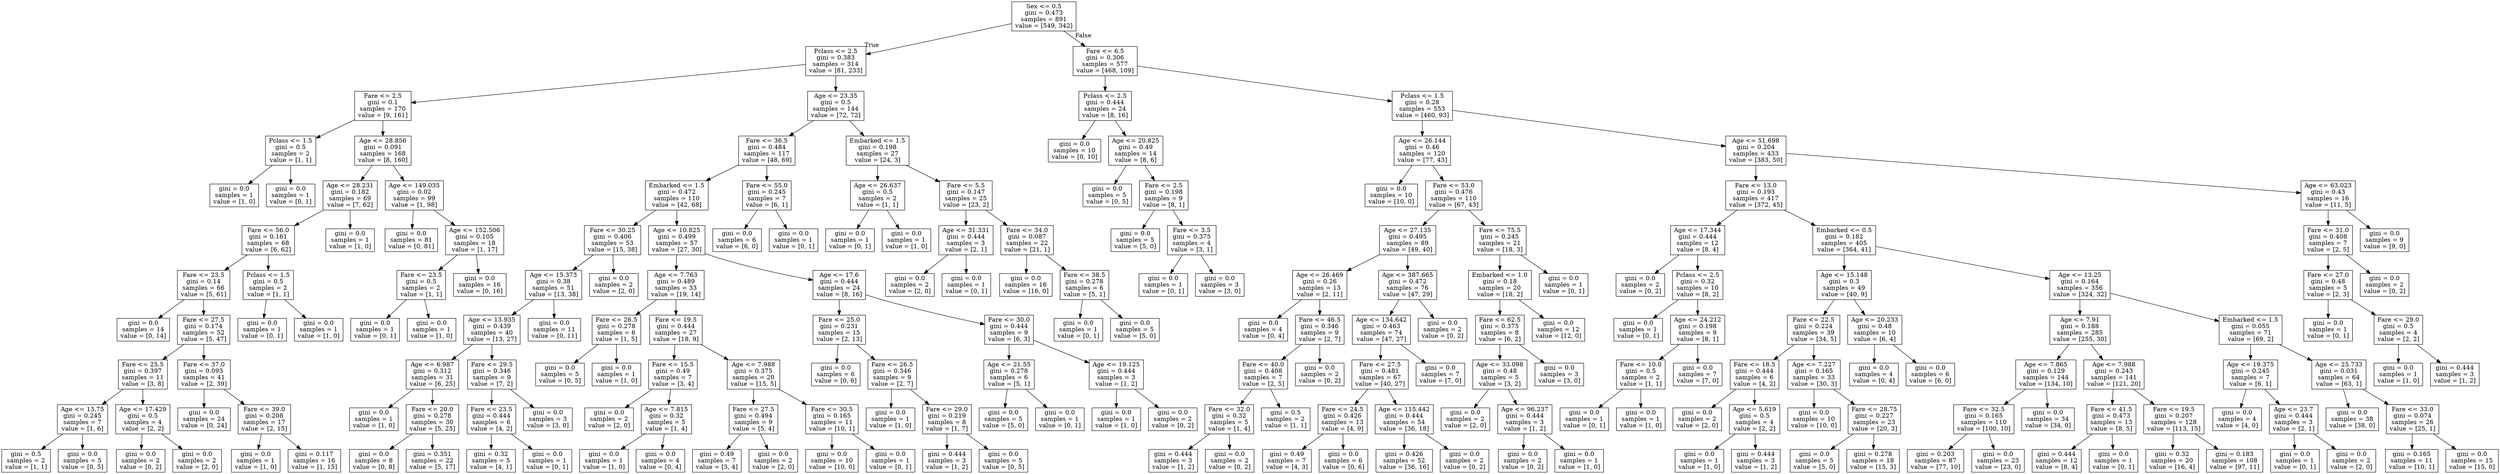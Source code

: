 digraph Tree {
node [shape=box] ;
0 [label="Sex <= 0.5\ngini = 0.473\nsamples = 891\nvalue = [549, 342]"] ;
1 [label="Pclass <= 2.5\ngini = 0.383\nsamples = 314\nvalue = [81, 233]"] ;
0 -> 1 [labeldistance=2.5, labelangle=45, headlabel="True"] ;
2 [label="Fare <= 2.5\ngini = 0.1\nsamples = 170\nvalue = [9, 161]"] ;
1 -> 2 ;
3 [label="Pclass <= 1.5\ngini = 0.5\nsamples = 2\nvalue = [1, 1]"] ;
2 -> 3 ;
4 [label="gini = 0.0\nsamples = 1\nvalue = [1, 0]"] ;
3 -> 4 ;
5 [label="gini = 0.0\nsamples = 1\nvalue = [0, 1]"] ;
3 -> 5 ;
6 [label="Age <= 28.856\ngini = 0.091\nsamples = 168\nvalue = [8, 160]"] ;
2 -> 6 ;
7 [label="Age <= 28.231\ngini = 0.182\nsamples = 69\nvalue = [7, 62]"] ;
6 -> 7 ;
8 [label="Fare <= 56.0\ngini = 0.161\nsamples = 68\nvalue = [6, 62]"] ;
7 -> 8 ;
9 [label="Fare <= 23.5\ngini = 0.14\nsamples = 66\nvalue = [5, 61]"] ;
8 -> 9 ;
10 [label="gini = 0.0\nsamples = 14\nvalue = [0, 14]"] ;
9 -> 10 ;
11 [label="Fare <= 27.5\ngini = 0.174\nsamples = 52\nvalue = [5, 47]"] ;
9 -> 11 ;
12 [label="Fare <= 25.5\ngini = 0.397\nsamples = 11\nvalue = [3, 8]"] ;
11 -> 12 ;
13 [label="Age <= 13.75\ngini = 0.245\nsamples = 7\nvalue = [1, 6]"] ;
12 -> 13 ;
14 [label="gini = 0.5\nsamples = 2\nvalue = [1, 1]"] ;
13 -> 14 ;
15 [label="gini = 0.0\nsamples = 5\nvalue = [0, 5]"] ;
13 -> 15 ;
16 [label="Age <= 17.429\ngini = 0.5\nsamples = 4\nvalue = [2, 2]"] ;
12 -> 16 ;
17 [label="gini = 0.0\nsamples = 2\nvalue = [0, 2]"] ;
16 -> 17 ;
18 [label="gini = 0.0\nsamples = 2\nvalue = [2, 0]"] ;
16 -> 18 ;
19 [label="Fare <= 37.0\ngini = 0.093\nsamples = 41\nvalue = [2, 39]"] ;
11 -> 19 ;
20 [label="gini = 0.0\nsamples = 24\nvalue = [0, 24]"] ;
19 -> 20 ;
21 [label="Fare <= 39.0\ngini = 0.208\nsamples = 17\nvalue = [2, 15]"] ;
19 -> 21 ;
22 [label="gini = 0.0\nsamples = 1\nvalue = [1, 0]"] ;
21 -> 22 ;
23 [label="gini = 0.117\nsamples = 16\nvalue = [1, 15]"] ;
21 -> 23 ;
24 [label="Pclass <= 1.5\ngini = 0.5\nsamples = 2\nvalue = [1, 1]"] ;
8 -> 24 ;
25 [label="gini = 0.0\nsamples = 1\nvalue = [0, 1]"] ;
24 -> 25 ;
26 [label="gini = 0.0\nsamples = 1\nvalue = [1, 0]"] ;
24 -> 26 ;
27 [label="gini = 0.0\nsamples = 1\nvalue = [1, 0]"] ;
7 -> 27 ;
28 [label="Age <= 149.035\ngini = 0.02\nsamples = 99\nvalue = [1, 98]"] ;
6 -> 28 ;
29 [label="gini = 0.0\nsamples = 81\nvalue = [0, 81]"] ;
28 -> 29 ;
30 [label="Age <= 152.506\ngini = 0.105\nsamples = 18\nvalue = [1, 17]"] ;
28 -> 30 ;
31 [label="Fare <= 23.5\ngini = 0.5\nsamples = 2\nvalue = [1, 1]"] ;
30 -> 31 ;
32 [label="gini = 0.0\nsamples = 1\nvalue = [0, 1]"] ;
31 -> 32 ;
33 [label="gini = 0.0\nsamples = 1\nvalue = [1, 0]"] ;
31 -> 33 ;
34 [label="gini = 0.0\nsamples = 16\nvalue = [0, 16]"] ;
30 -> 34 ;
35 [label="Age <= 23.35\ngini = 0.5\nsamples = 144\nvalue = [72, 72]"] ;
1 -> 35 ;
36 [label="Fare <= 36.5\ngini = 0.484\nsamples = 117\nvalue = [48, 69]"] ;
35 -> 36 ;
37 [label="Embarked <= 1.5\ngini = 0.472\nsamples = 110\nvalue = [42, 68]"] ;
36 -> 37 ;
38 [label="Fare <= 30.25\ngini = 0.406\nsamples = 53\nvalue = [15, 38]"] ;
37 -> 38 ;
39 [label="Age <= 15.373\ngini = 0.38\nsamples = 51\nvalue = [13, 38]"] ;
38 -> 39 ;
40 [label="Age <= 13.935\ngini = 0.439\nsamples = 40\nvalue = [13, 27]"] ;
39 -> 40 ;
41 [label="Age <= 6.987\ngini = 0.312\nsamples = 31\nvalue = [6, 25]"] ;
40 -> 41 ;
42 [label="gini = 0.0\nsamples = 1\nvalue = [1, 0]"] ;
41 -> 42 ;
43 [label="Fare <= 20.0\ngini = 0.278\nsamples = 30\nvalue = [5, 25]"] ;
41 -> 43 ;
44 [label="gini = 0.0\nsamples = 8\nvalue = [0, 8]"] ;
43 -> 44 ;
45 [label="gini = 0.351\nsamples = 22\nvalue = [5, 17]"] ;
43 -> 45 ;
46 [label="Fare <= 29.5\ngini = 0.346\nsamples = 9\nvalue = [7, 2]"] ;
40 -> 46 ;
47 [label="Fare <= 23.5\ngini = 0.444\nsamples = 6\nvalue = [4, 2]"] ;
46 -> 47 ;
48 [label="gini = 0.32\nsamples = 5\nvalue = [4, 1]"] ;
47 -> 48 ;
49 [label="gini = 0.0\nsamples = 1\nvalue = [0, 1]"] ;
47 -> 49 ;
50 [label="gini = 0.0\nsamples = 3\nvalue = [3, 0]"] ;
46 -> 50 ;
51 [label="gini = 0.0\nsamples = 11\nvalue = [0, 11]"] ;
39 -> 51 ;
52 [label="gini = 0.0\nsamples = 2\nvalue = [2, 0]"] ;
38 -> 52 ;
53 [label="Age <= 10.825\ngini = 0.499\nsamples = 57\nvalue = [27, 30]"] ;
37 -> 53 ;
54 [label="Age <= 7.763\ngini = 0.489\nsamples = 33\nvalue = [19, 14]"] ;
53 -> 54 ;
55 [label="Fare <= 26.5\ngini = 0.278\nsamples = 6\nvalue = [1, 5]"] ;
54 -> 55 ;
56 [label="gini = 0.0\nsamples = 5\nvalue = [0, 5]"] ;
55 -> 56 ;
57 [label="gini = 0.0\nsamples = 1\nvalue = [1, 0]"] ;
55 -> 57 ;
58 [label="Fare <= 19.5\ngini = 0.444\nsamples = 27\nvalue = [18, 9]"] ;
54 -> 58 ;
59 [label="Fare <= 15.5\ngini = 0.49\nsamples = 7\nvalue = [3, 4]"] ;
58 -> 59 ;
60 [label="gini = 0.0\nsamples = 2\nvalue = [2, 0]"] ;
59 -> 60 ;
61 [label="Age <= 7.815\ngini = 0.32\nsamples = 5\nvalue = [1, 4]"] ;
59 -> 61 ;
62 [label="gini = 0.0\nsamples = 1\nvalue = [1, 0]"] ;
61 -> 62 ;
63 [label="gini = 0.0\nsamples = 4\nvalue = [0, 4]"] ;
61 -> 63 ;
64 [label="Age <= 7.988\ngini = 0.375\nsamples = 20\nvalue = [15, 5]"] ;
58 -> 64 ;
65 [label="Fare <= 27.5\ngini = 0.494\nsamples = 9\nvalue = [5, 4]"] ;
64 -> 65 ;
66 [label="gini = 0.49\nsamples = 7\nvalue = [3, 4]"] ;
65 -> 66 ;
67 [label="gini = 0.0\nsamples = 2\nvalue = [2, 0]"] ;
65 -> 67 ;
68 [label="Fare <= 30.5\ngini = 0.165\nsamples = 11\nvalue = [10, 1]"] ;
64 -> 68 ;
69 [label="gini = 0.0\nsamples = 10\nvalue = [10, 0]"] ;
68 -> 69 ;
70 [label="gini = 0.0\nsamples = 1\nvalue = [0, 1]"] ;
68 -> 70 ;
71 [label="Age <= 17.6\ngini = 0.444\nsamples = 24\nvalue = [8, 16]"] ;
53 -> 71 ;
72 [label="Fare <= 25.0\ngini = 0.231\nsamples = 15\nvalue = [2, 13]"] ;
71 -> 72 ;
73 [label="gini = 0.0\nsamples = 6\nvalue = [0, 6]"] ;
72 -> 73 ;
74 [label="Fare <= 26.5\ngini = 0.346\nsamples = 9\nvalue = [2, 7]"] ;
72 -> 74 ;
75 [label="gini = 0.0\nsamples = 1\nvalue = [1, 0]"] ;
74 -> 75 ;
76 [label="Fare <= 29.0\ngini = 0.219\nsamples = 8\nvalue = [1, 7]"] ;
74 -> 76 ;
77 [label="gini = 0.444\nsamples = 3\nvalue = [1, 2]"] ;
76 -> 77 ;
78 [label="gini = 0.0\nsamples = 5\nvalue = [0, 5]"] ;
76 -> 78 ;
79 [label="Fare <= 30.0\ngini = 0.444\nsamples = 9\nvalue = [6, 3]"] ;
71 -> 79 ;
80 [label="Age <= 21.55\ngini = 0.278\nsamples = 6\nvalue = [5, 1]"] ;
79 -> 80 ;
81 [label="gini = 0.0\nsamples = 5\nvalue = [5, 0]"] ;
80 -> 81 ;
82 [label="gini = 0.0\nsamples = 1\nvalue = [0, 1]"] ;
80 -> 82 ;
83 [label="Age <= 19.125\ngini = 0.444\nsamples = 3\nvalue = [1, 2]"] ;
79 -> 83 ;
84 [label="gini = 0.0\nsamples = 1\nvalue = [1, 0]"] ;
83 -> 84 ;
85 [label="gini = 0.0\nsamples = 2\nvalue = [0, 2]"] ;
83 -> 85 ;
86 [label="Fare <= 55.0\ngini = 0.245\nsamples = 7\nvalue = [6, 1]"] ;
36 -> 86 ;
87 [label="gini = 0.0\nsamples = 6\nvalue = [6, 0]"] ;
86 -> 87 ;
88 [label="gini = 0.0\nsamples = 1\nvalue = [0, 1]"] ;
86 -> 88 ;
89 [label="Embarked <= 1.5\ngini = 0.198\nsamples = 27\nvalue = [24, 3]"] ;
35 -> 89 ;
90 [label="Age <= 26.637\ngini = 0.5\nsamples = 2\nvalue = [1, 1]"] ;
89 -> 90 ;
91 [label="gini = 0.0\nsamples = 1\nvalue = [0, 1]"] ;
90 -> 91 ;
92 [label="gini = 0.0\nsamples = 1\nvalue = [1, 0]"] ;
90 -> 92 ;
93 [label="Fare <= 5.5\ngini = 0.147\nsamples = 25\nvalue = [23, 2]"] ;
89 -> 93 ;
94 [label="Age <= 31.331\ngini = 0.444\nsamples = 3\nvalue = [2, 1]"] ;
93 -> 94 ;
95 [label="gini = 0.0\nsamples = 2\nvalue = [2, 0]"] ;
94 -> 95 ;
96 [label="gini = 0.0\nsamples = 1\nvalue = [0, 1]"] ;
94 -> 96 ;
97 [label="Fare <= 34.0\ngini = 0.087\nsamples = 22\nvalue = [21, 1]"] ;
93 -> 97 ;
98 [label="gini = 0.0\nsamples = 16\nvalue = [16, 0]"] ;
97 -> 98 ;
99 [label="Fare <= 38.5\ngini = 0.278\nsamples = 6\nvalue = [5, 1]"] ;
97 -> 99 ;
100 [label="gini = 0.0\nsamples = 1\nvalue = [0, 1]"] ;
99 -> 100 ;
101 [label="gini = 0.0\nsamples = 5\nvalue = [5, 0]"] ;
99 -> 101 ;
102 [label="Fare <= 6.5\ngini = 0.306\nsamples = 577\nvalue = [468, 109]"] ;
0 -> 102 [labeldistance=2.5, labelangle=-45, headlabel="False"] ;
103 [label="Pclass <= 2.5\ngini = 0.444\nsamples = 24\nvalue = [8, 16]"] ;
102 -> 103 ;
104 [label="gini = 0.0\nsamples = 10\nvalue = [0, 10]"] ;
103 -> 104 ;
105 [label="Age <= 20.825\ngini = 0.49\nsamples = 14\nvalue = [8, 6]"] ;
103 -> 105 ;
106 [label="gini = 0.0\nsamples = 5\nvalue = [0, 5]"] ;
105 -> 106 ;
107 [label="Fare <= 2.5\ngini = 0.198\nsamples = 9\nvalue = [8, 1]"] ;
105 -> 107 ;
108 [label="gini = 0.0\nsamples = 5\nvalue = [5, 0]"] ;
107 -> 108 ;
109 [label="Fare <= 3.5\ngini = 0.375\nsamples = 4\nvalue = [3, 1]"] ;
107 -> 109 ;
110 [label="gini = 0.0\nsamples = 1\nvalue = [0, 1]"] ;
109 -> 110 ;
111 [label="gini = 0.0\nsamples = 3\nvalue = [3, 0]"] ;
109 -> 111 ;
112 [label="Pclass <= 1.5\ngini = 0.28\nsamples = 553\nvalue = [460, 93]"] ;
102 -> 112 ;
113 [label="Age <= 26.144\ngini = 0.46\nsamples = 120\nvalue = [77, 43]"] ;
112 -> 113 ;
114 [label="gini = 0.0\nsamples = 10\nvalue = [10, 0]"] ;
113 -> 114 ;
115 [label="Fare <= 53.0\ngini = 0.476\nsamples = 110\nvalue = [67, 43]"] ;
113 -> 115 ;
116 [label="Age <= 27.135\ngini = 0.495\nsamples = 89\nvalue = [49, 40]"] ;
115 -> 116 ;
117 [label="Age <= 26.469\ngini = 0.26\nsamples = 13\nvalue = [2, 11]"] ;
116 -> 117 ;
118 [label="gini = 0.0\nsamples = 4\nvalue = [0, 4]"] ;
117 -> 118 ;
119 [label="Fare <= 46.5\ngini = 0.346\nsamples = 9\nvalue = [2, 7]"] ;
117 -> 119 ;
120 [label="Fare <= 40.0\ngini = 0.408\nsamples = 7\nvalue = [2, 5]"] ;
119 -> 120 ;
121 [label="Fare <= 32.0\ngini = 0.32\nsamples = 5\nvalue = [1, 4]"] ;
120 -> 121 ;
122 [label="gini = 0.444\nsamples = 3\nvalue = [1, 2]"] ;
121 -> 122 ;
123 [label="gini = 0.0\nsamples = 2\nvalue = [0, 2]"] ;
121 -> 123 ;
124 [label="gini = 0.5\nsamples = 2\nvalue = [1, 1]"] ;
120 -> 124 ;
125 [label="gini = 0.0\nsamples = 2\nvalue = [0, 2]"] ;
119 -> 125 ;
126 [label="Age <= 387.665\ngini = 0.472\nsamples = 76\nvalue = [47, 29]"] ;
116 -> 126 ;
127 [label="Age <= 134.642\ngini = 0.463\nsamples = 74\nvalue = [47, 27]"] ;
126 -> 127 ;
128 [label="Fare <= 27.5\ngini = 0.481\nsamples = 67\nvalue = [40, 27]"] ;
127 -> 128 ;
129 [label="Fare <= 24.5\ngini = 0.426\nsamples = 13\nvalue = [4, 9]"] ;
128 -> 129 ;
130 [label="gini = 0.49\nsamples = 7\nvalue = [4, 3]"] ;
129 -> 130 ;
131 [label="gini = 0.0\nsamples = 6\nvalue = [0, 6]"] ;
129 -> 131 ;
132 [label="Age <= 115.442\ngini = 0.444\nsamples = 54\nvalue = [36, 18]"] ;
128 -> 132 ;
133 [label="gini = 0.426\nsamples = 52\nvalue = [36, 16]"] ;
132 -> 133 ;
134 [label="gini = 0.0\nsamples = 2\nvalue = [0, 2]"] ;
132 -> 134 ;
135 [label="gini = 0.0\nsamples = 7\nvalue = [7, 0]"] ;
127 -> 135 ;
136 [label="gini = 0.0\nsamples = 2\nvalue = [0, 2]"] ;
126 -> 136 ;
137 [label="Fare <= 75.5\ngini = 0.245\nsamples = 21\nvalue = [18, 3]"] ;
115 -> 137 ;
138 [label="Embarked <= 1.0\ngini = 0.18\nsamples = 20\nvalue = [18, 2]"] ;
137 -> 138 ;
139 [label="Fare <= 62.5\ngini = 0.375\nsamples = 8\nvalue = [6, 2]"] ;
138 -> 139 ;
140 [label="Age <= 33.098\ngini = 0.48\nsamples = 5\nvalue = [3, 2]"] ;
139 -> 140 ;
141 [label="gini = 0.0\nsamples = 2\nvalue = [2, 0]"] ;
140 -> 141 ;
142 [label="Age <= 96.237\ngini = 0.444\nsamples = 3\nvalue = [1, 2]"] ;
140 -> 142 ;
143 [label="gini = 0.0\nsamples = 2\nvalue = [0, 2]"] ;
142 -> 143 ;
144 [label="gini = 0.0\nsamples = 1\nvalue = [1, 0]"] ;
142 -> 144 ;
145 [label="gini = 0.0\nsamples = 3\nvalue = [3, 0]"] ;
139 -> 145 ;
146 [label="gini = 0.0\nsamples = 12\nvalue = [12, 0]"] ;
138 -> 146 ;
147 [label="gini = 0.0\nsamples = 1\nvalue = [0, 1]"] ;
137 -> 147 ;
148 [label="Age <= 51.698\ngini = 0.204\nsamples = 433\nvalue = [383, 50]"] ;
112 -> 148 ;
149 [label="Fare <= 13.0\ngini = 0.193\nsamples = 417\nvalue = [372, 45]"] ;
148 -> 149 ;
150 [label="Age <= 17.344\ngini = 0.444\nsamples = 12\nvalue = [8, 4]"] ;
149 -> 150 ;
151 [label="gini = 0.0\nsamples = 2\nvalue = [0, 2]"] ;
150 -> 151 ;
152 [label="Pclass <= 2.5\ngini = 0.32\nsamples = 10\nvalue = [8, 2]"] ;
150 -> 152 ;
153 [label="gini = 0.0\nsamples = 1\nvalue = [0, 1]"] ;
152 -> 153 ;
154 [label="Age <= 24.212\ngini = 0.198\nsamples = 9\nvalue = [8, 1]"] ;
152 -> 154 ;
155 [label="Fare <= 10.0\ngini = 0.5\nsamples = 2\nvalue = [1, 1]"] ;
154 -> 155 ;
156 [label="gini = 0.0\nsamples = 1\nvalue = [0, 1]"] ;
155 -> 156 ;
157 [label="gini = 0.0\nsamples = 1\nvalue = [1, 0]"] ;
155 -> 157 ;
158 [label="gini = 0.0\nsamples = 7\nvalue = [7, 0]"] ;
154 -> 158 ;
159 [label="Embarked <= 0.5\ngini = 0.182\nsamples = 405\nvalue = [364, 41]"] ;
149 -> 159 ;
160 [label="Age <= 15.148\ngini = 0.3\nsamples = 49\nvalue = [40, 9]"] ;
159 -> 160 ;
161 [label="Fare <= 22.5\ngini = 0.224\nsamples = 39\nvalue = [34, 5]"] ;
160 -> 161 ;
162 [label="Fare <= 18.5\ngini = 0.444\nsamples = 6\nvalue = [4, 2]"] ;
161 -> 162 ;
163 [label="gini = 0.0\nsamples = 2\nvalue = [2, 0]"] ;
162 -> 163 ;
164 [label="Age <= 5.619\ngini = 0.5\nsamples = 4\nvalue = [2, 2]"] ;
162 -> 164 ;
165 [label="gini = 0.0\nsamples = 1\nvalue = [1, 0]"] ;
164 -> 165 ;
166 [label="gini = 0.444\nsamples = 3\nvalue = [1, 2]"] ;
164 -> 166 ;
167 [label="Age <= 7.227\ngini = 0.165\nsamples = 33\nvalue = [30, 3]"] ;
161 -> 167 ;
168 [label="gini = 0.0\nsamples = 10\nvalue = [10, 0]"] ;
167 -> 168 ;
169 [label="Fare <= 28.75\ngini = 0.227\nsamples = 23\nvalue = [20, 3]"] ;
167 -> 169 ;
170 [label="gini = 0.0\nsamples = 5\nvalue = [5, 0]"] ;
169 -> 170 ;
171 [label="gini = 0.278\nsamples = 18\nvalue = [15, 3]"] ;
169 -> 171 ;
172 [label="Age <= 20.233\ngini = 0.48\nsamples = 10\nvalue = [6, 4]"] ;
160 -> 172 ;
173 [label="gini = 0.0\nsamples = 4\nvalue = [0, 4]"] ;
172 -> 173 ;
174 [label="gini = 0.0\nsamples = 6\nvalue = [6, 0]"] ;
172 -> 174 ;
175 [label="Age <= 13.25\ngini = 0.164\nsamples = 356\nvalue = [324, 32]"] ;
159 -> 175 ;
176 [label="Age <= 7.91\ngini = 0.188\nsamples = 285\nvalue = [255, 30]"] ;
175 -> 176 ;
177 [label="Age <= 7.865\ngini = 0.129\nsamples = 144\nvalue = [134, 10]"] ;
176 -> 177 ;
178 [label="Fare <= 32.5\ngini = 0.165\nsamples = 110\nvalue = [100, 10]"] ;
177 -> 178 ;
179 [label="gini = 0.203\nsamples = 87\nvalue = [77, 10]"] ;
178 -> 179 ;
180 [label="gini = 0.0\nsamples = 23\nvalue = [23, 0]"] ;
178 -> 180 ;
181 [label="gini = 0.0\nsamples = 34\nvalue = [34, 0]"] ;
177 -> 181 ;
182 [label="Age <= 7.988\ngini = 0.243\nsamples = 141\nvalue = [121, 20]"] ;
176 -> 182 ;
183 [label="Fare <= 41.5\ngini = 0.473\nsamples = 13\nvalue = [8, 5]"] ;
182 -> 183 ;
184 [label="gini = 0.444\nsamples = 12\nvalue = [8, 4]"] ;
183 -> 184 ;
185 [label="gini = 0.0\nsamples = 1\nvalue = [0, 1]"] ;
183 -> 185 ;
186 [label="Fare <= 19.5\ngini = 0.207\nsamples = 128\nvalue = [113, 15]"] ;
182 -> 186 ;
187 [label="gini = 0.32\nsamples = 20\nvalue = [16, 4]"] ;
186 -> 187 ;
188 [label="gini = 0.183\nsamples = 108\nvalue = [97, 11]"] ;
186 -> 188 ;
189 [label="Embarked <= 1.5\ngini = 0.055\nsamples = 71\nvalue = [69, 2]"] ;
175 -> 189 ;
190 [label="Age <= 19.375\ngini = 0.245\nsamples = 7\nvalue = [6, 1]"] ;
189 -> 190 ;
191 [label="gini = 0.0\nsamples = 4\nvalue = [4, 0]"] ;
190 -> 191 ;
192 [label="Age <= 23.7\ngini = 0.444\nsamples = 3\nvalue = [2, 1]"] ;
190 -> 192 ;
193 [label="gini = 0.0\nsamples = 1\nvalue = [0, 1]"] ;
192 -> 193 ;
194 [label="gini = 0.0\nsamples = 2\nvalue = [2, 0]"] ;
192 -> 194 ;
195 [label="Age <= 25.733\ngini = 0.031\nsamples = 64\nvalue = [63, 1]"] ;
189 -> 195 ;
196 [label="gini = 0.0\nsamples = 38\nvalue = [38, 0]"] ;
195 -> 196 ;
197 [label="Fare <= 33.0\ngini = 0.074\nsamples = 26\nvalue = [25, 1]"] ;
195 -> 197 ;
198 [label="gini = 0.165\nsamples = 11\nvalue = [10, 1]"] ;
197 -> 198 ;
199 [label="gini = 0.0\nsamples = 15\nvalue = [15, 0]"] ;
197 -> 199 ;
200 [label="Age <= 63.023\ngini = 0.43\nsamples = 16\nvalue = [11, 5]"] ;
148 -> 200 ;
201 [label="Fare <= 31.0\ngini = 0.408\nsamples = 7\nvalue = [2, 5]"] ;
200 -> 201 ;
202 [label="Fare <= 27.0\ngini = 0.48\nsamples = 5\nvalue = [2, 3]"] ;
201 -> 202 ;
203 [label="gini = 0.0\nsamples = 1\nvalue = [0, 1]"] ;
202 -> 203 ;
204 [label="Fare <= 29.0\ngini = 0.5\nsamples = 4\nvalue = [2, 2]"] ;
202 -> 204 ;
205 [label="gini = 0.0\nsamples = 1\nvalue = [1, 0]"] ;
204 -> 205 ;
206 [label="gini = 0.444\nsamples = 3\nvalue = [1, 2]"] ;
204 -> 206 ;
207 [label="gini = 0.0\nsamples = 2\nvalue = [0, 2]"] ;
201 -> 207 ;
208 [label="gini = 0.0\nsamples = 9\nvalue = [9, 0]"] ;
200 -> 208 ;
}